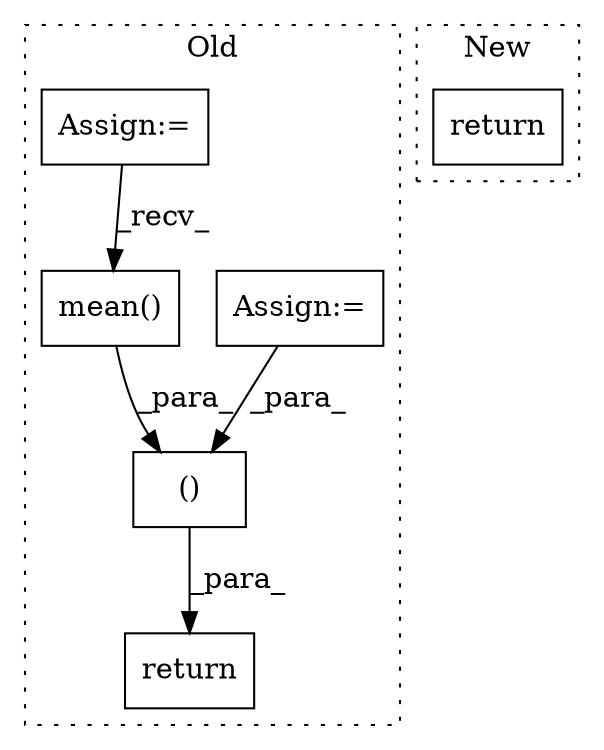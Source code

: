 digraph G {
subgraph cluster0 {
1 [label="mean()" a="75" s="9387" l="46" shape="box"];
3 [label="return" a="93" s="9443" l="7" shape="box"];
4 [label="Assign:=" a="68" s="9334" l="3" shape="box"];
5 [label="()" a="54" s="9451" l="4" shape="box"];
6 [label="Assign:=" a="68" s="9306" l="3" shape="box"];
label = "Old";
style="dotted";
}
subgraph cluster1 {
2 [label="return" a="93" s="9745" l="7" shape="box"];
label = "New";
style="dotted";
}
1 -> 5 [label="_para_"];
4 -> 5 [label="_para_"];
5 -> 3 [label="_para_"];
6 -> 1 [label="_recv_"];
}